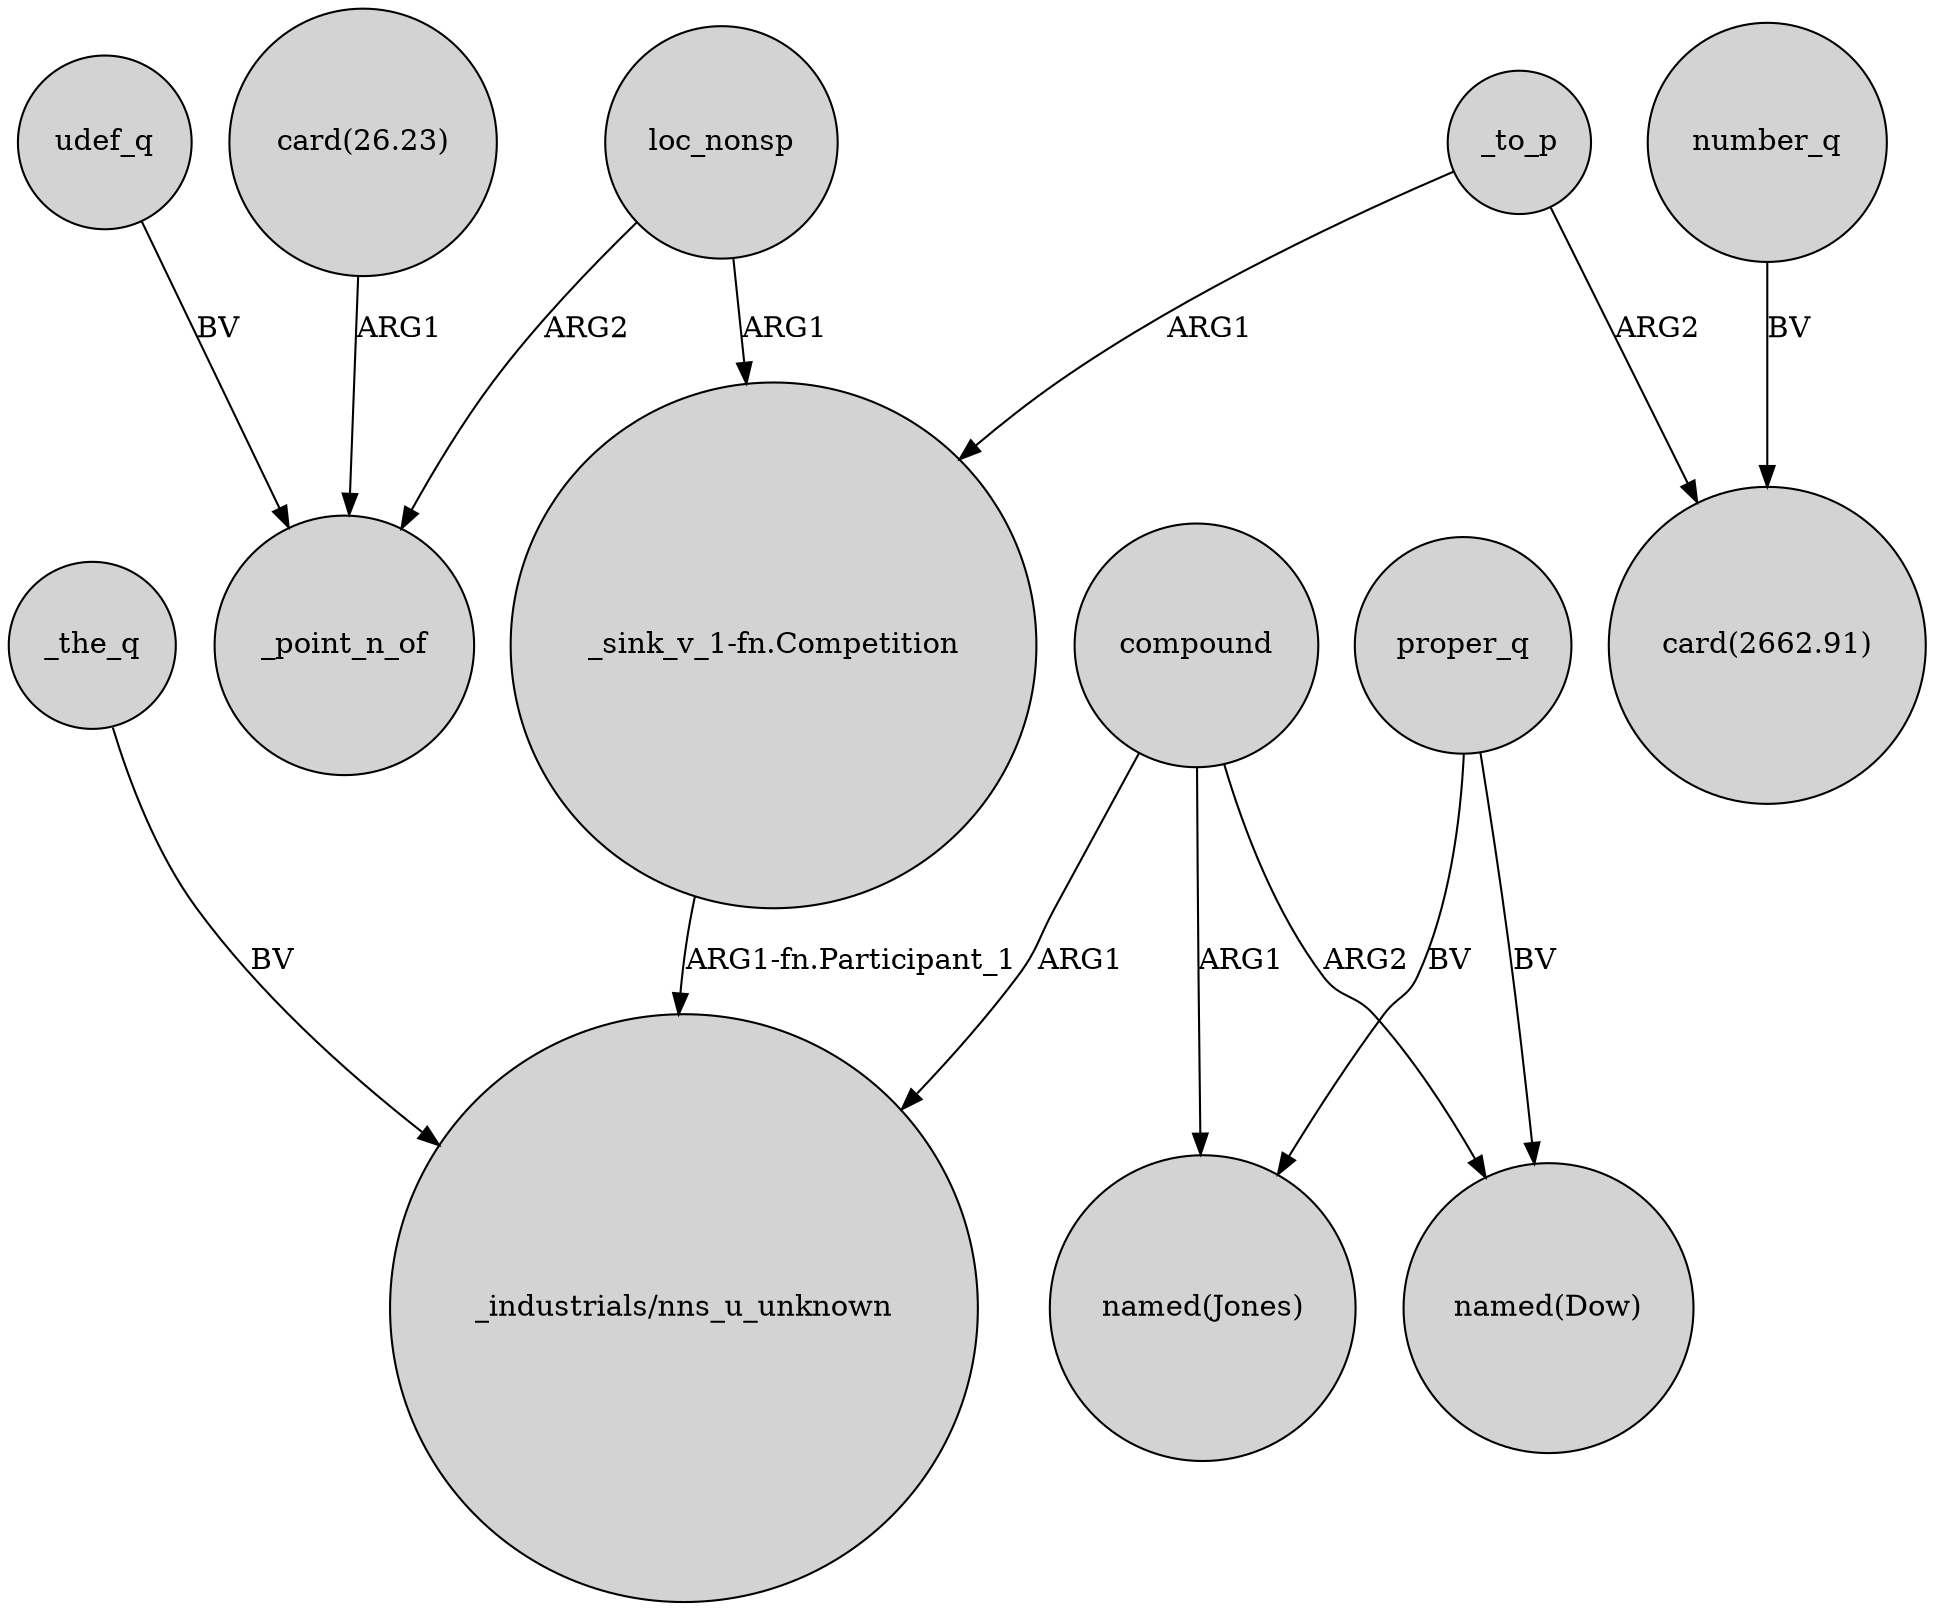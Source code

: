 digraph {
	node [shape=circle style=filled]
	"_sink_v_1-fn.Competition" -> "_industrials/nns_u_unknown" [label="ARG1-fn.Participant_1"]
	loc_nonsp -> "_sink_v_1-fn.Competition" [label=ARG1]
	_the_q -> "_industrials/nns_u_unknown" [label=BV]
	"card(26.23)" -> _point_n_of [label=ARG1]
	compound -> "named(Jones)" [label=ARG1]
	udef_q -> _point_n_of [label=BV]
	compound -> "_industrials/nns_u_unknown" [label=ARG1]
	proper_q -> "named(Jones)" [label=BV]
	proper_q -> "named(Dow)" [label=BV]
	loc_nonsp -> _point_n_of [label=ARG2]
	compound -> "named(Dow)" [label=ARG2]
	_to_p -> "_sink_v_1-fn.Competition" [label=ARG1]
	_to_p -> "card(2662.91)" [label=ARG2]
	number_q -> "card(2662.91)" [label=BV]
}
